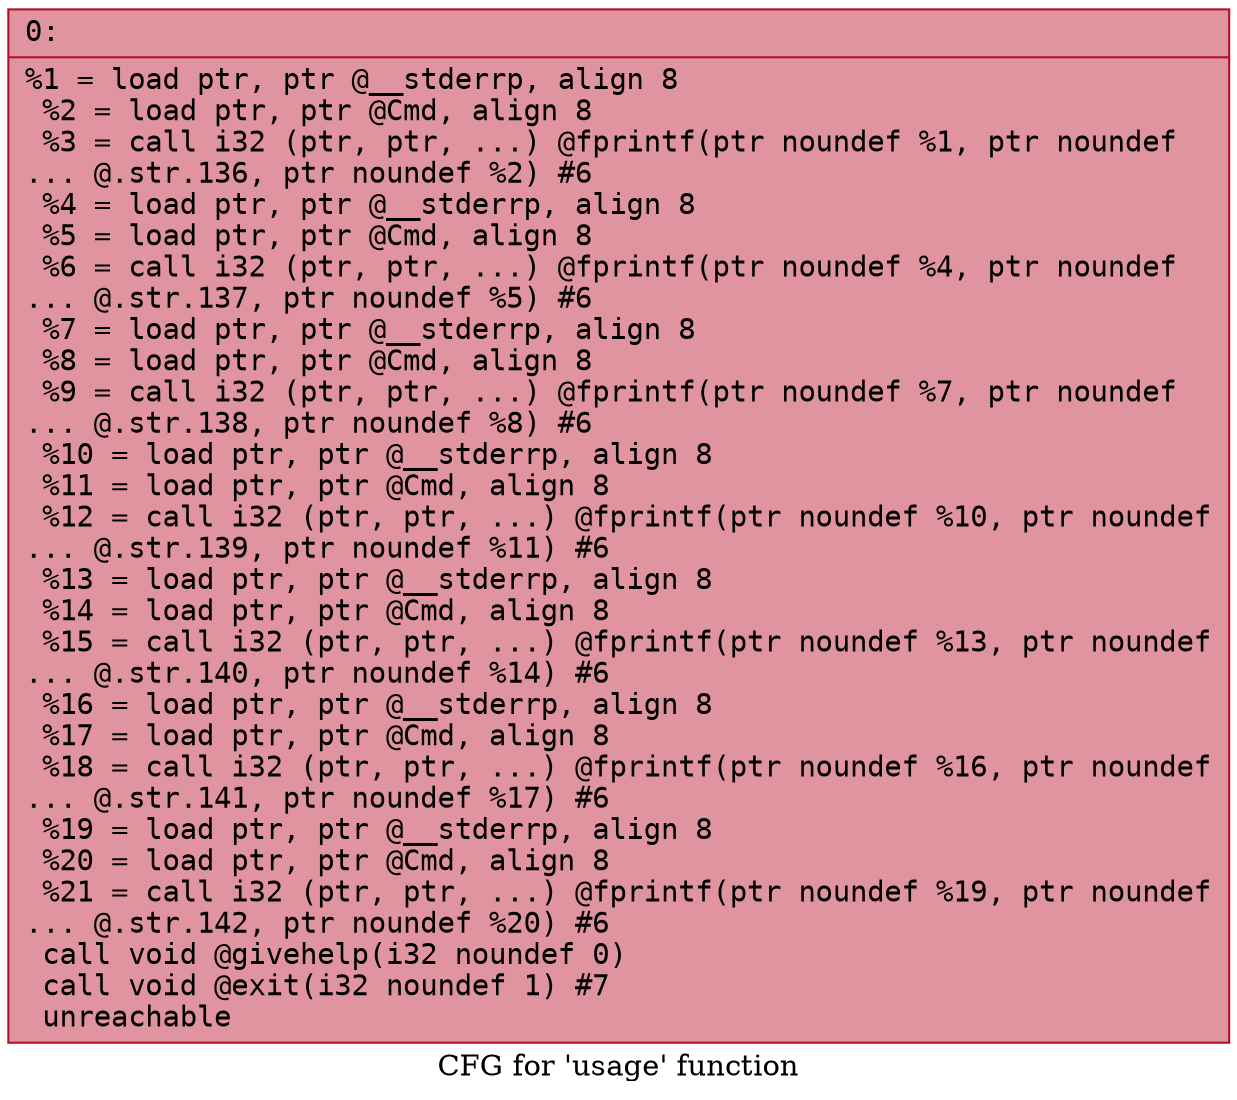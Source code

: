 digraph "CFG for 'usage' function" {
	label="CFG for 'usage' function";

	Node0x600001ef2670 [shape=record,color="#b70d28ff", style=filled, fillcolor="#b70d2870" fontname="Courier",label="{0:\l|  %1 = load ptr, ptr @__stderrp, align 8\l  %2 = load ptr, ptr @Cmd, align 8\l  %3 = call i32 (ptr, ptr, ...) @fprintf(ptr noundef %1, ptr noundef\l... @.str.136, ptr noundef %2) #6\l  %4 = load ptr, ptr @__stderrp, align 8\l  %5 = load ptr, ptr @Cmd, align 8\l  %6 = call i32 (ptr, ptr, ...) @fprintf(ptr noundef %4, ptr noundef\l... @.str.137, ptr noundef %5) #6\l  %7 = load ptr, ptr @__stderrp, align 8\l  %8 = load ptr, ptr @Cmd, align 8\l  %9 = call i32 (ptr, ptr, ...) @fprintf(ptr noundef %7, ptr noundef\l... @.str.138, ptr noundef %8) #6\l  %10 = load ptr, ptr @__stderrp, align 8\l  %11 = load ptr, ptr @Cmd, align 8\l  %12 = call i32 (ptr, ptr, ...) @fprintf(ptr noundef %10, ptr noundef\l... @.str.139, ptr noundef %11) #6\l  %13 = load ptr, ptr @__stderrp, align 8\l  %14 = load ptr, ptr @Cmd, align 8\l  %15 = call i32 (ptr, ptr, ...) @fprintf(ptr noundef %13, ptr noundef\l... @.str.140, ptr noundef %14) #6\l  %16 = load ptr, ptr @__stderrp, align 8\l  %17 = load ptr, ptr @Cmd, align 8\l  %18 = call i32 (ptr, ptr, ...) @fprintf(ptr noundef %16, ptr noundef\l... @.str.141, ptr noundef %17) #6\l  %19 = load ptr, ptr @__stderrp, align 8\l  %20 = load ptr, ptr @Cmd, align 8\l  %21 = call i32 (ptr, ptr, ...) @fprintf(ptr noundef %19, ptr noundef\l... @.str.142, ptr noundef %20) #6\l  call void @givehelp(i32 noundef 0)\l  call void @exit(i32 noundef 1) #7\l  unreachable\l}"];
}
